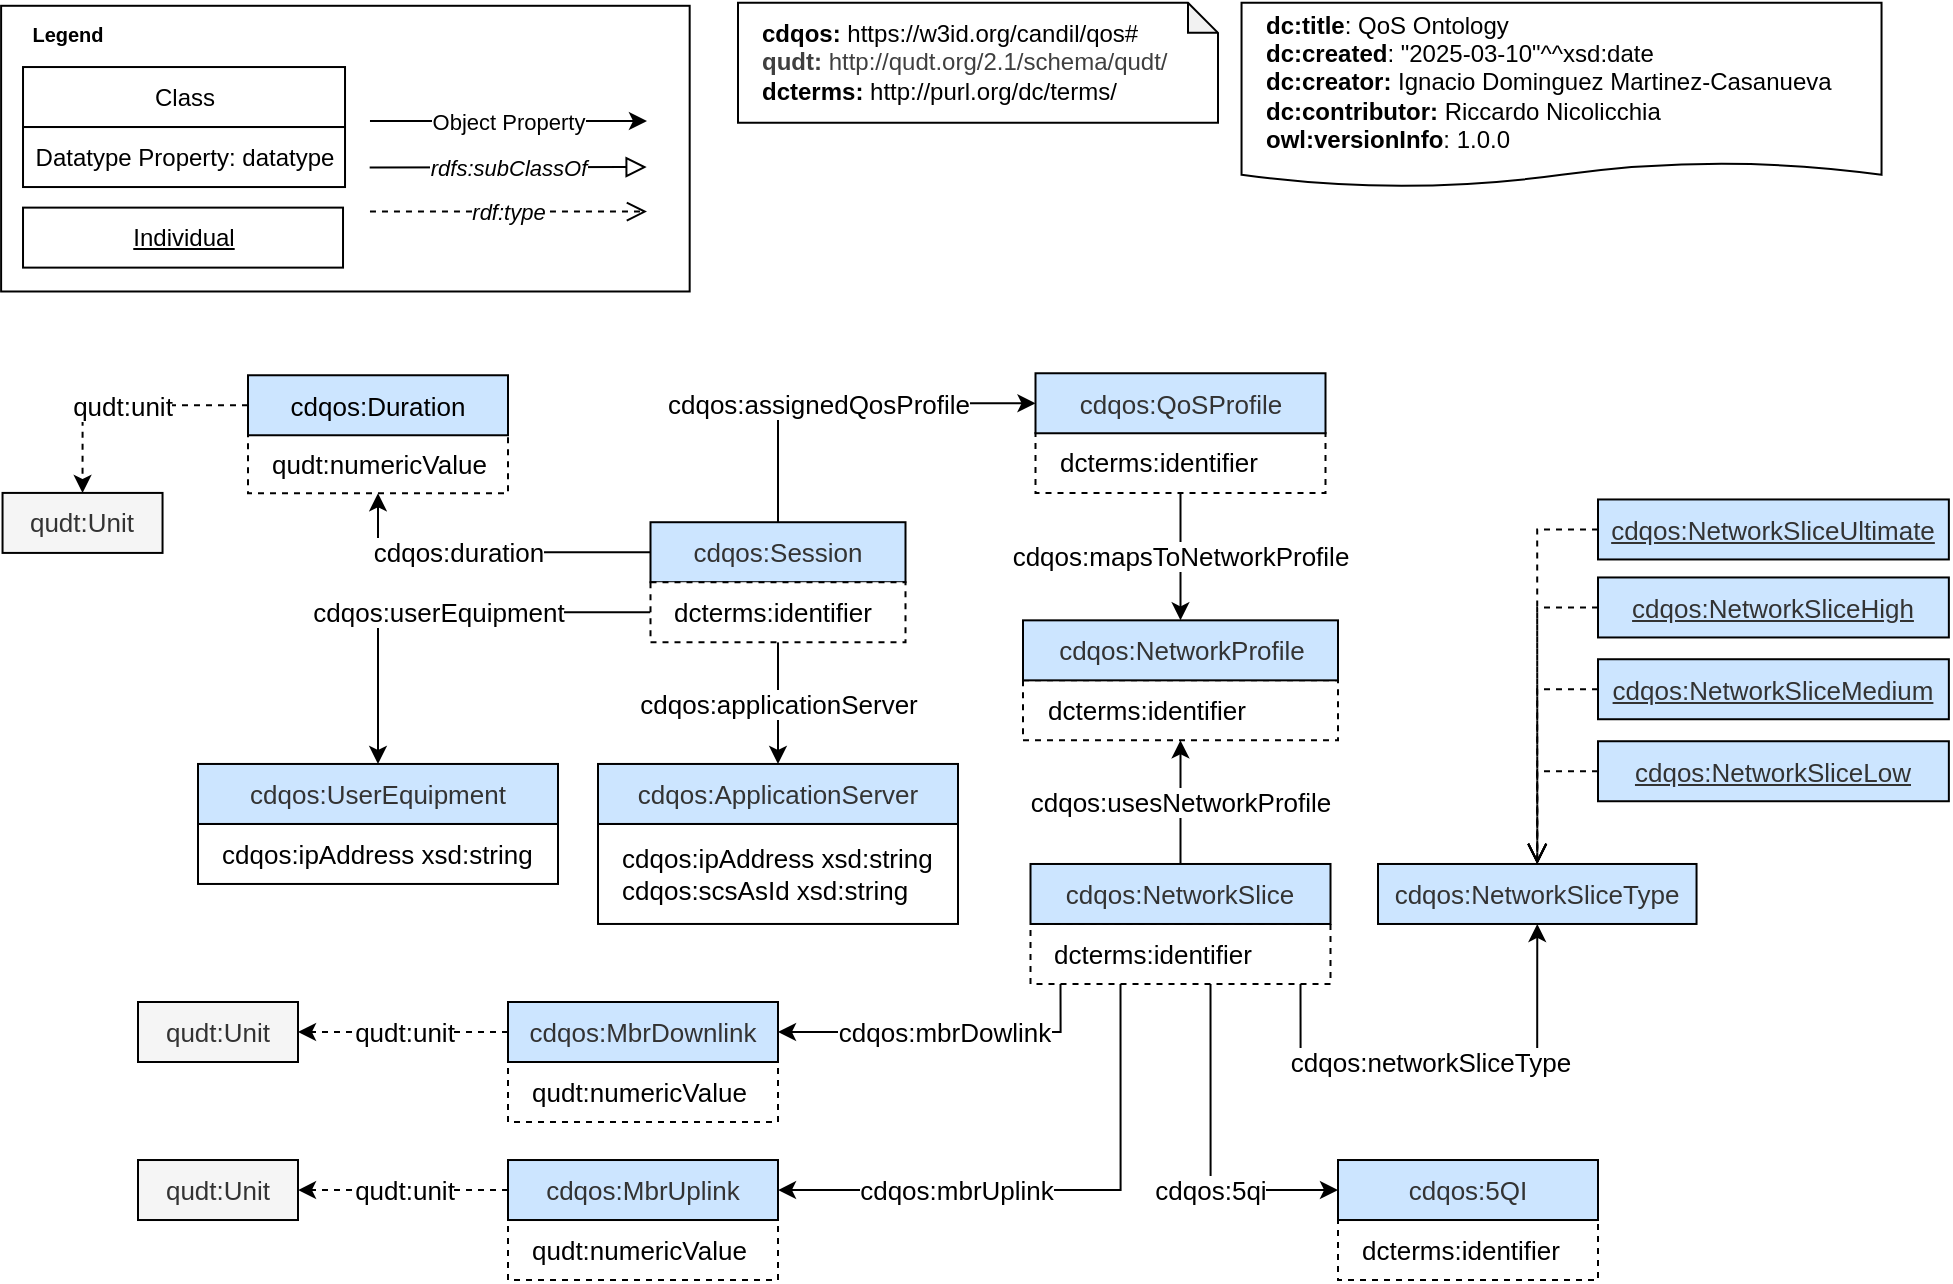 <mxfile version="26.0.16">
  <diagram name="1.6.0" id="q56wnoqVEh8Gdvt0d1WS">
    <mxGraphModel dx="328" dy="1307" grid="1" gridSize="10" guides="1" tooltips="1" connect="1" arrows="1" fold="1" page="1" pageScale="1" pageWidth="850" pageHeight="1100" math="0" shadow="0">
      <root>
        <mxCell id="QDwbroPs7Ss_z2PhNnUW-0" />
        <mxCell id="QDwbroPs7Ss_z2PhNnUW-1" parent="QDwbroPs7Ss_z2PhNnUW-0" />
        <mxCell id="cl3-p2SdGaeMXhn3IsyT-1" value="" style="rounded=0;whiteSpace=wrap;html=1;rotation=90;fontFamily=Helvetica;" parent="QDwbroPs7Ss_z2PhNnUW-1" vertex="1">
          <mxGeometry x="142.27" y="-108.82" width="142.85" height="344.28" as="geometry" />
        </mxCell>
        <mxCell id="cl3-p2SdGaeMXhn3IsyT-3" value="Class" style="rounded=0;whiteSpace=wrap;html=1;fontFamily=Helvetica;" parent="QDwbroPs7Ss_z2PhNnUW-1" vertex="1">
          <mxGeometry x="52.51" y="22.52" width="161" height="30" as="geometry" />
        </mxCell>
        <mxCell id="cl3-p2SdGaeMXhn3IsyT-4" value="Datatype Property: datatype" style="rounded=0;whiteSpace=wrap;html=1;fontFamily=Helvetica;" parent="QDwbroPs7Ss_z2PhNnUW-1" vertex="1">
          <mxGeometry x="52.51" y="52.52" width="161" height="30" as="geometry" />
        </mxCell>
        <mxCell id="cl3-p2SdGaeMXhn3IsyT-5" value="Object Property" style="endArrow=classic;html=1;rounded=0;labelPosition=right;verticalLabelPosition=bottom;align=center;verticalAlign=middle;fontFamily=Helvetica;" parent="QDwbroPs7Ss_z2PhNnUW-1" edge="1">
          <mxGeometry width="50" height="50" relative="1" as="geometry">
            <mxPoint x="225.99" y="49.52" as="sourcePoint" />
            <mxPoint x="364.49" y="49.52" as="targetPoint" />
            <mxPoint as="offset" />
          </mxGeometry>
        </mxCell>
        <mxCell id="cl3-p2SdGaeMXhn3IsyT-6" value="rdfs:subClassOf" style="endArrow=block;html=1;fontColor=#000000;endFill=0;endSize=8;arcSize=0;rounded=0;fontFamily=Helvetica;fontStyle=2" parent="QDwbroPs7Ss_z2PhNnUW-1" edge="1">
          <mxGeometry width="50" height="50" relative="1" as="geometry">
            <mxPoint x="225.83" y="72.79" as="sourcePoint" />
            <mxPoint x="364.33" y="72.51" as="targetPoint" />
          </mxGeometry>
        </mxCell>
        <mxCell id="cl3-p2SdGaeMXhn3IsyT-7" value="&lt;b style=&quot;font-size: 10px;&quot;&gt;&lt;font data-font-src=&quot;https://fonts.googleapis.com/css?family=Roboto+Condensed&quot;&gt;Legend&lt;/font&gt;&lt;/b&gt;" style="text;html=1;strokeColor=none;fillColor=none;align=center;verticalAlign=middle;whiteSpace=wrap;rounded=0;fontSize=10;fontFamily=Helvetica;" parent="QDwbroPs7Ss_z2PhNnUW-1" vertex="1">
          <mxGeometry x="50.0" y="-3.83" width="50" height="20" as="geometry" />
        </mxCell>
        <mxCell id="cl3-p2SdGaeMXhn3IsyT-8" value="&lt;u&gt;Individual&lt;/u&gt;" style="rounded=0;whiteSpace=wrap;html=1;fontFamily=Helvetica;" parent="QDwbroPs7Ss_z2PhNnUW-1" vertex="1">
          <mxGeometry x="52.51" y="92.81" width="160" height="30" as="geometry" />
        </mxCell>
        <mxCell id="cl3-p2SdGaeMXhn3IsyT-9" value="&lt;div&gt;&lt;b&gt;dc:title&lt;/b&gt;: QoS Ontology&lt;br&gt;&lt;/div&gt;&lt;div&gt;&lt;b&gt;dc:created&lt;/b&gt;: &quot;2025-03-10&quot;^^xsd:date&lt;/div&gt;&lt;div&gt;&lt;b&gt;dc:creator:&lt;/b&gt;&amp;nbsp;Ignacio Dominguez Martinez-Casanueva&lt;br&gt;&lt;/div&gt;&lt;div&gt;&lt;b&gt;dc:contributor: &lt;/b&gt;Riccardo Nicolicchia&lt;/div&gt;&lt;div&gt;&lt;b&gt;owl:versionInfo&lt;/b&gt;: 1.0.0&lt;br&gt;&lt;/div&gt;" style="shape=document;whiteSpace=wrap;html=1;boundedLbl=1;labelBackgroundColor=#ffffff;strokeColor=#000000;fontSize=12;fontColor=#000000;size=0.133;align=left;spacingLeft=10;" parent="QDwbroPs7Ss_z2PhNnUW-1" vertex="1">
          <mxGeometry x="661.77" y="-9.59" width="320" height="92.11" as="geometry" />
        </mxCell>
        <mxCell id="cl3-p2SdGaeMXhn3IsyT-16" value="&lt;span style=&quot;color: rgb(0, 0, 0); font-size: 11px;&quot;&gt;rdf:type&lt;/span&gt;" style="endArrow=open;html=1;rounded=0;labelPosition=right;verticalLabelPosition=bottom;align=center;verticalAlign=middle;fontFamily=Helvetica;dashed=1;strokeColor=default;fontSize=8;fontColor=#000099;labelBackgroundColor=default;endFill=0;endSize=8;fontStyle=2" parent="QDwbroPs7Ss_z2PhNnUW-1" edge="1">
          <mxGeometry width="50" height="50" relative="1" as="geometry">
            <mxPoint x="225.99" y="94.81" as="sourcePoint" />
            <mxPoint x="364.49" y="94.81" as="targetPoint" />
            <mxPoint as="offset" />
          </mxGeometry>
        </mxCell>
        <mxCell id="aqCi-B5LsCJdOwmkT9ij-2" value="cdqos:applicationServer" style="edgeStyle=orthogonalEdgeStyle;rounded=0;orthogonalLoop=1;jettySize=auto;html=1;exitX=0.5;exitY=1;exitDx=0;exitDy=0;entryX=0.5;entryY=0;entryDx=0;entryDy=0;fontSize=13;" edge="1" parent="QDwbroPs7Ss_z2PhNnUW-1" source="aqCi-B5LsCJdOwmkT9ij-34" target="aqCi-B5LsCJdOwmkT9ij-1">
          <mxGeometry relative="1" as="geometry">
            <mxPoint x="430" y="309.27" as="sourcePoint" />
          </mxGeometry>
        </mxCell>
        <mxCell id="aqCi-B5LsCJdOwmkT9ij-5" value="cdqos:userEquipment" style="edgeStyle=orthogonalEdgeStyle;rounded=0;orthogonalLoop=1;jettySize=auto;html=1;entryX=0.5;entryY=0;entryDx=0;entryDy=0;fontSize=13;exitX=0;exitY=0.5;exitDx=0;exitDy=0;" edge="1" parent="QDwbroPs7Ss_z2PhNnUW-1" source="aqCi-B5LsCJdOwmkT9ij-34" target="aqCi-B5LsCJdOwmkT9ij-4">
          <mxGeometry relative="1" as="geometry">
            <mxPoint x="340" y="294.27" as="sourcePoint" />
          </mxGeometry>
        </mxCell>
        <mxCell id="aqCi-B5LsCJdOwmkT9ij-8" value="cdqos:assignedQosProfile" style="edgeStyle=orthogonalEdgeStyle;rounded=0;orthogonalLoop=1;jettySize=auto;html=1;exitX=0.5;exitY=0;exitDx=0;exitDy=0;entryX=0;entryY=0.5;entryDx=0;entryDy=0;fontSize=13;" edge="1" parent="QDwbroPs7Ss_z2PhNnUW-1" source="cl3-p2SdGaeMXhn3IsyT-93" target="aqCi-B5LsCJdOwmkT9ij-7">
          <mxGeometry x="-0.155" relative="1" as="geometry">
            <mxPoint as="offset" />
          </mxGeometry>
        </mxCell>
        <mxCell id="aqCi-B5LsCJdOwmkT9ij-30" value="cdqos:duration" style="edgeStyle=orthogonalEdgeStyle;rounded=0;orthogonalLoop=1;jettySize=auto;html=1;exitX=0;exitY=0.5;exitDx=0;exitDy=0;entryX=0.5;entryY=1;entryDx=0;entryDy=0;fontSize=13;" edge="1" parent="QDwbroPs7Ss_z2PhNnUW-1" source="cl3-p2SdGaeMXhn3IsyT-93" target="aqCi-B5LsCJdOwmkT9ij-27">
          <mxGeometry x="0.162" relative="1" as="geometry">
            <mxPoint as="offset" />
          </mxGeometry>
        </mxCell>
        <mxCell id="cl3-p2SdGaeMXhn3IsyT-93" value="cdqos:Session" style="rounded=0;whiteSpace=wrap;html=1;snapToPoint=1;points=[[0.1,0],[0.2,0],[0.3,0],[0.4,0],[0.5,0],[0.6,0],[0.7,0],[0.8,0],[0.9,0],[0,0.1],[0,0.3],[0,0.5],[0,0.7],[0,0.9],[0.1,1],[0.2,1],[0.3,1],[0.4,1],[0.5,1],[0.6,1],[0.7,1],[0.8,1],[0.9,1],[1,0.1],[1,0.3],[1,0.5],[1,0.7],[1,0.9]];fillColor=#CCE5FF;strokeColor=#000000;fontSize=13;fontColor=#333333;" parent="QDwbroPs7Ss_z2PhNnUW-1" vertex="1">
          <mxGeometry x="366.25" y="250.11" width="127.5" height="30" as="geometry" />
        </mxCell>
        <mxCell id="aqCi-B5LsCJdOwmkT9ij-0" value="cdqos:ipAddress xsd:string&lt;div&gt;cdqos:scsAsId xsd:string&lt;/div&gt;" style="rounded=0;whiteSpace=wrap;html=1;snapToPoint=1;points=[[0.1,0],[0.2,0],[0.3,0],[0.4,0],[0.5,0],[0.6,0],[0.7,0],[0.8,0],[0.9,0],[0,0.1],[0,0.3],[0,0.5],[0,0.7],[0,0.9],[0.1,1],[0.2,1],[0.3,1],[0.4,1],[0.5,1],[0.6,1],[0.7,1],[0.8,1],[0.9,1],[1,0.1],[1,0.3],[1,0.5],[1,0.7],[1,0.9]];align=left;spacingLeft=10;fontSize=13;strokeColor=#000000;" vertex="1" parent="QDwbroPs7Ss_z2PhNnUW-1">
          <mxGeometry x="340" y="400.98" width="180" height="50" as="geometry" />
        </mxCell>
        <mxCell id="aqCi-B5LsCJdOwmkT9ij-1" value="cdqos:ApplicationServer" style="rounded=0;whiteSpace=wrap;html=1;snapToPoint=1;points=[[0.1,0],[0.2,0],[0.3,0],[0.4,0],[0.5,0],[0.6,0],[0.7,0],[0.8,0],[0.9,0],[0,0.1],[0,0.3],[0,0.5],[0,0.7],[0,0.9],[0.1,1],[0.2,1],[0.3,1],[0.4,1],[0.5,1],[0.6,1],[0.7,1],[0.8,1],[0.9,1],[1,0.1],[1,0.3],[1,0.5],[1,0.7],[1,0.9]];fillColor=#CCE5FF;strokeColor=#000000;fontSize=13;fontColor=#333333;" vertex="1" parent="QDwbroPs7Ss_z2PhNnUW-1">
          <mxGeometry x="340" y="370.98" width="180" height="30" as="geometry" />
        </mxCell>
        <mxCell id="aqCi-B5LsCJdOwmkT9ij-3" value="cdqos:ipAddress xsd:string" style="rounded=0;whiteSpace=wrap;html=1;snapToPoint=1;points=[[0.1,0],[0.2,0],[0.3,0],[0.4,0],[0.5,0],[0.6,0],[0.7,0],[0.8,0],[0.9,0],[0,0.1],[0,0.3],[0,0.5],[0,0.7],[0,0.9],[0.1,1],[0.2,1],[0.3,1],[0.4,1],[0.5,1],[0.6,1],[0.7,1],[0.8,1],[0.9,1],[1,0.1],[1,0.3],[1,0.5],[1,0.7],[1,0.9]];align=left;spacingLeft=10;fontSize=13;strokeColor=#000000;" vertex="1" parent="QDwbroPs7Ss_z2PhNnUW-1">
          <mxGeometry x="140" y="400.98" width="180" height="30" as="geometry" />
        </mxCell>
        <mxCell id="aqCi-B5LsCJdOwmkT9ij-4" value="cdqos:UserEquipment" style="rounded=0;whiteSpace=wrap;html=1;snapToPoint=1;points=[[0.1,0],[0.2,0],[0.3,0],[0.4,0],[0.5,0],[0.6,0],[0.7,0],[0.8,0],[0.9,0],[0,0.1],[0,0.3],[0,0.5],[0,0.7],[0,0.9],[0.1,1],[0.2,1],[0.3,1],[0.4,1],[0.5,1],[0.6,1],[0.7,1],[0.8,1],[0.9,1],[1,0.1],[1,0.3],[1,0.5],[1,0.7],[1,0.9]];fillColor=#CCE5FF;strokeColor=#000000;fontSize=13;fontColor=#333333;" vertex="1" parent="QDwbroPs7Ss_z2PhNnUW-1">
          <mxGeometry x="140" y="370.98" width="180" height="30" as="geometry" />
        </mxCell>
        <mxCell id="aqCi-B5LsCJdOwmkT9ij-10" value="cdqos:mapsToNetworkProfile" style="edgeStyle=orthogonalEdgeStyle;rounded=0;orthogonalLoop=1;jettySize=auto;html=1;exitX=0.5;exitY=1;exitDx=0;exitDy=0;entryX=0.5;entryY=0;entryDx=0;entryDy=0;fontSize=13;" edge="1" parent="QDwbroPs7Ss_z2PhNnUW-1" source="aqCi-B5LsCJdOwmkT9ij-31" target="aqCi-B5LsCJdOwmkT9ij-9">
          <mxGeometry relative="1" as="geometry" />
        </mxCell>
        <mxCell id="aqCi-B5LsCJdOwmkT9ij-13" value="cdqos:usesNetworkProfile" style="edgeStyle=orthogonalEdgeStyle;rounded=0;orthogonalLoop=1;jettySize=auto;html=1;exitX=0.5;exitY=0;exitDx=0;exitDy=0;entryX=0.5;entryY=1;entryDx=0;entryDy=0;fontSize=13;" edge="1" parent="QDwbroPs7Ss_z2PhNnUW-1" source="aqCi-B5LsCJdOwmkT9ij-11" target="aqCi-B5LsCJdOwmkT9ij-32">
          <mxGeometry x="-0.005" relative="1" as="geometry">
            <mxPoint as="offset" />
          </mxGeometry>
        </mxCell>
        <mxCell id="aqCi-B5LsCJdOwmkT9ij-22" value="cdqos:networkSliceType" style="edgeStyle=orthogonalEdgeStyle;rounded=0;orthogonalLoop=1;jettySize=auto;html=1;entryX=0.5;entryY=1;entryDx=0;entryDy=0;fontSize=13;exitX=0.9;exitY=1;exitDx=0;exitDy=0;" edge="1" parent="QDwbroPs7Ss_z2PhNnUW-1" source="aqCi-B5LsCJdOwmkT9ij-33" target="aqCi-B5LsCJdOwmkT9ij-14">
          <mxGeometry x="-0.084" relative="1" as="geometry">
            <mxPoint x="630" y="520" as="sourcePoint" />
            <Array as="points">
              <mxPoint x="691" y="520" />
              <mxPoint x="810" y="520" />
            </Array>
            <mxPoint as="offset" />
          </mxGeometry>
        </mxCell>
        <mxCell id="aqCi-B5LsCJdOwmkT9ij-14" value="cdqos:NetworkSliceType" style="rounded=0;whiteSpace=wrap;html=1;snapToPoint=1;points=[[0.1,0],[0.2,0],[0.3,0],[0.4,0],[0.5,0],[0.6,0],[0.7,0],[0.8,0],[0.9,0],[0,0.1],[0,0.3],[0,0.5],[0,0.7],[0,0.9],[0.1,1],[0.2,1],[0.3,1],[0.4,1],[0.5,1],[0.6,1],[0.7,1],[0.8,1],[0.9,1],[1,0.1],[1,0.3],[1,0.5],[1,0.7],[1,0.9]];fillColor=#CCE5FF;strokeColor=#000000;fontSize=13;fontColor=#333333;" vertex="1" parent="QDwbroPs7Ss_z2PhNnUW-1">
          <mxGeometry x="730" y="420.99" width="159.27" height="30" as="geometry" />
        </mxCell>
        <mxCell id="aqCi-B5LsCJdOwmkT9ij-15" value="cdqos:NetworkSliceLow" style="rounded=0;whiteSpace=wrap;html=1;snapToPoint=1;points=[[0.1,0],[0.2,0],[0.3,0],[0.4,0],[0.5,0],[0.6,0],[0.7,0],[0.8,0],[0.9,0],[0,0.1],[0,0.3],[0,0.5],[0,0.7],[0,0.9],[0.1,1],[0.2,1],[0.3,1],[0.4,1],[0.5,1],[0.6,1],[0.7,1],[0.8,1],[0.9,1],[1,0.1],[1,0.3],[1,0.5],[1,0.7],[1,0.9]];fillColor=#CCE5FF;strokeColor=#000000;fontSize=13;fontColor=#333333;fontStyle=4" vertex="1" parent="QDwbroPs7Ss_z2PhNnUW-1">
          <mxGeometry x="840" y="359.62" width="175.43" height="30" as="geometry" />
        </mxCell>
        <mxCell id="aqCi-B5LsCJdOwmkT9ij-16" value="cdqos:NetworkSliceMedium" style="rounded=0;whiteSpace=wrap;html=1;snapToPoint=1;points=[[0.1,0],[0.2,0],[0.3,0],[0.4,0],[0.5,0],[0.6,0],[0.7,0],[0.8,0],[0.9,0],[0,0.1],[0,0.3],[0,0.5],[0,0.7],[0,0.9],[0.1,1],[0.2,1],[0.3,1],[0.4,1],[0.5,1],[0.6,1],[0.7,1],[0.8,1],[0.9,1],[1,0.1],[1,0.3],[1,0.5],[1,0.7],[1,0.9]];fillColor=#CCE5FF;strokeColor=#000000;fontSize=13;fontColor=#333333;fontStyle=4" vertex="1" parent="QDwbroPs7Ss_z2PhNnUW-1">
          <mxGeometry x="840" y="318.62" width="175.43" height="30" as="geometry" />
        </mxCell>
        <mxCell id="aqCi-B5LsCJdOwmkT9ij-17" value="cdqos:NetworkSliceUltimate" style="rounded=0;whiteSpace=wrap;html=1;snapToPoint=1;points=[[0.1,0],[0.2,0],[0.3,0],[0.4,0],[0.5,0],[0.6,0],[0.7,0],[0.8,0],[0.9,0],[0,0.1],[0,0.3],[0,0.5],[0,0.7],[0,0.9],[0.1,1],[0.2,1],[0.3,1],[0.4,1],[0.5,1],[0.6,1],[0.7,1],[0.8,1],[0.9,1],[1,0.1],[1,0.3],[1,0.5],[1,0.7],[1,0.9]];fillColor=#CCE5FF;strokeColor=#000000;fontSize=13;fontColor=#333333;fontStyle=4" vertex="1" parent="QDwbroPs7Ss_z2PhNnUW-1">
          <mxGeometry x="840" y="238.73" width="175.43" height="30" as="geometry" />
        </mxCell>
        <mxCell id="aqCi-B5LsCJdOwmkT9ij-18" value="cdqos:NetworkSliceHigh" style="rounded=0;whiteSpace=wrap;html=1;snapToPoint=1;points=[[0.1,0],[0.2,0],[0.3,0],[0.4,0],[0.5,0],[0.6,0],[0.7,0],[0.8,0],[0.9,0],[0,0.1],[0,0.3],[0,0.5],[0,0.7],[0,0.9],[0.1,1],[0.2,1],[0.3,1],[0.4,1],[0.5,1],[0.6,1],[0.7,1],[0.8,1],[0.9,1],[1,0.1],[1,0.3],[1,0.5],[1,0.7],[1,0.9]];fillColor=#CCE5FF;strokeColor=#000000;fontSize=13;fontColor=#333333;fontStyle=4" vertex="1" parent="QDwbroPs7Ss_z2PhNnUW-1">
          <mxGeometry x="840" y="277.73" width="175.43" height="30" as="geometry" />
        </mxCell>
        <mxCell id="aqCi-B5LsCJdOwmkT9ij-19" value="" style="endArrow=open;html=1;fontColor=#000099;endFill=0;dashed=1;endSize=8;exitX=0;exitY=0.5;exitDx=0;exitDy=0;rounded=0;fontSize=13;edgeStyle=orthogonalEdgeStyle;strokeColor=#000000;entryX=0.5;entryY=0;entryDx=0;entryDy=0;" edge="1" parent="QDwbroPs7Ss_z2PhNnUW-1" source="aqCi-B5LsCJdOwmkT9ij-15" target="aqCi-B5LsCJdOwmkT9ij-14">
          <mxGeometry width="50" height="50" relative="1" as="geometry">
            <mxPoint x="1269" y="684.99" as="sourcePoint" />
            <mxPoint x="1162" y="428.99" as="targetPoint" />
          </mxGeometry>
        </mxCell>
        <mxCell id="aqCi-B5LsCJdOwmkT9ij-23" value="" style="endArrow=open;html=1;fontColor=#000099;endFill=0;dashed=1;endSize=8;exitX=0;exitY=0.5;exitDx=0;exitDy=0;rounded=0;fontSize=13;edgeStyle=orthogonalEdgeStyle;strokeColor=#000000;entryX=0.5;entryY=0;entryDx=0;entryDy=0;" edge="1" parent="QDwbroPs7Ss_z2PhNnUW-1" source="aqCi-B5LsCJdOwmkT9ij-16" target="aqCi-B5LsCJdOwmkT9ij-14">
          <mxGeometry width="50" height="50" relative="1" as="geometry">
            <mxPoint x="860" y="394.99" as="sourcePoint" />
            <mxPoint x="820" y="430.99" as="targetPoint" />
          </mxGeometry>
        </mxCell>
        <mxCell id="aqCi-B5LsCJdOwmkT9ij-24" value="" style="endArrow=open;html=1;fontColor=#000099;endFill=0;dashed=1;endSize=8;exitX=0;exitY=0.5;exitDx=0;exitDy=0;rounded=0;fontSize=13;edgeStyle=orthogonalEdgeStyle;strokeColor=#000000;entryX=0.5;entryY=0;entryDx=0;entryDy=0;" edge="1" parent="QDwbroPs7Ss_z2PhNnUW-1" source="aqCi-B5LsCJdOwmkT9ij-18" target="aqCi-B5LsCJdOwmkT9ij-14">
          <mxGeometry width="50" height="50" relative="1" as="geometry">
            <mxPoint x="860" y="353.99" as="sourcePoint" />
            <mxPoint x="820" y="430.99" as="targetPoint" />
          </mxGeometry>
        </mxCell>
        <mxCell id="aqCi-B5LsCJdOwmkT9ij-25" value="" style="endArrow=open;html=1;fontColor=#000099;endFill=0;dashed=1;endSize=8;exitX=0;exitY=0.5;exitDx=0;exitDy=0;rounded=0;fontSize=13;edgeStyle=orthogonalEdgeStyle;strokeColor=#000000;entryX=0.5;entryY=0;entryDx=0;entryDy=0;" edge="1" parent="QDwbroPs7Ss_z2PhNnUW-1" source="aqCi-B5LsCJdOwmkT9ij-17" target="aqCi-B5LsCJdOwmkT9ij-14">
          <mxGeometry width="50" height="50" relative="1" as="geometry">
            <mxPoint x="860" y="312.99" as="sourcePoint" />
            <mxPoint x="820" y="430.99" as="targetPoint" />
          </mxGeometry>
        </mxCell>
        <mxCell id="aqCi-B5LsCJdOwmkT9ij-26" value="qudt:Unit" style="rounded=0;whiteSpace=wrap;html=1;snapToPoint=1;points=[[0.1,0],[0.2,0],[0.3,0],[0.4,0],[0.5,0],[0.6,0],[0.7,0],[0.8,0],[0.9,0],[0,0.1],[0,0.3],[0,0.5],[0,0.7],[0,0.9],[0.1,1],[0.2,1],[0.3,1],[0.4,1],[0.5,1],[0.6,1],[0.7,1],[0.8,1],[0.9,1],[1,0.1],[1,0.3],[1,0.5],[1,0.7],[1,0.9]];fillColor=#f5f5f5;strokeColor=#000000;fontColor=#333333;fontSize=13;" vertex="1" parent="QDwbroPs7Ss_z2PhNnUW-1">
          <mxGeometry x="42.27" y="235.46" width="80" height="30" as="geometry" />
        </mxCell>
        <mxCell id="aqCi-B5LsCJdOwmkT9ij-27" value="qudt:numericValue" style="rounded=0;whiteSpace=wrap;html=1;snapToPoint=1;points=[[0.1,0],[0.2,0],[0.3,0],[0.4,0],[0.5,0],[0.6,0],[0.7,0],[0.8,0],[0.9,0],[0,0.1],[0,0.3],[0,0.5],[0,0.7],[0,0.9],[0.1,1],[0.2,1],[0.3,1],[0.4,1],[0.5,1],[0.6,1],[0.7,1],[0.8,1],[0.9,1],[1,0.1],[1,0.3],[1,0.5],[1,0.7],[1,0.9]];align=left;spacingLeft=10;fontSize=13;dashed=1;strokeColor=#000000;" vertex="1" parent="QDwbroPs7Ss_z2PhNnUW-1">
          <mxGeometry x="165" y="205.63" width="130" height="30" as="geometry" />
        </mxCell>
        <mxCell id="aqCi-B5LsCJdOwmkT9ij-29" value="cdqos:Duration" style="rounded=0;whiteSpace=wrap;html=1;snapToPoint=1;points=[[0.1,0],[0.2,0],[0.3,0],[0.4,0],[0.5,0],[0.6,0],[0.7,0],[0.8,0],[0.9,0],[0,0.1],[0,0.3],[0,0.5],[0,0.7],[0,0.9],[0.1,1],[0.2,1],[0.3,1],[0.4,1],[0.5,1],[0.6,1],[0.7,1],[0.8,1],[0.9,1],[1,0.1],[1,0.3],[1,0.5],[1,0.7],[1,0.9]];fillColor=#CCE5FF;strokeColor=#000000;fontSize=13;" vertex="1" parent="QDwbroPs7Ss_z2PhNnUW-1">
          <mxGeometry x="165" y="176.63" width="130" height="30" as="geometry" />
        </mxCell>
        <mxCell id="aqCi-B5LsCJdOwmkT9ij-31" value="dcterms:identifier" style="rounded=0;whiteSpace=wrap;html=1;snapToPoint=1;points=[[0.1,0],[0.2,0],[0.3,0],[0.4,0],[0.5,0],[0.6,0],[0.7,0],[0.8,0],[0.9,0],[0,0.1],[0,0.3],[0,0.5],[0,0.7],[0,0.9],[0.1,1],[0.2,1],[0.3,1],[0.4,1],[0.5,1],[0.6,1],[0.7,1],[0.8,1],[0.9,1],[1,0.1],[1,0.3],[1,0.5],[1,0.7],[1,0.9]];align=left;spacingLeft=10;fontSize=13;strokeColor=#000000;dashed=1;" vertex="1" parent="QDwbroPs7Ss_z2PhNnUW-1">
          <mxGeometry x="558.75" y="205.46" width="145" height="30" as="geometry" />
        </mxCell>
        <mxCell id="aqCi-B5LsCJdOwmkT9ij-7" value="cdqos:QoSProfile" style="rounded=0;whiteSpace=wrap;html=1;snapToPoint=1;points=[[0.1,0],[0.2,0],[0.3,0],[0.4,0],[0.5,0],[0.6,0],[0.7,0],[0.8,0],[0.9,0],[0,0.1],[0,0.3],[0,0.5],[0,0.7],[0,0.9],[0.1,1],[0.2,1],[0.3,1],[0.4,1],[0.5,1],[0.6,1],[0.7,1],[0.8,1],[0.9,1],[1,0.1],[1,0.3],[1,0.5],[1,0.7],[1,0.9]];fillColor=#CCE5FF;strokeColor=#000000;fontSize=13;fontColor=#333333;" vertex="1" parent="QDwbroPs7Ss_z2PhNnUW-1">
          <mxGeometry x="558.75" y="175.63" width="145" height="30" as="geometry" />
        </mxCell>
        <mxCell id="aqCi-B5LsCJdOwmkT9ij-32" value="dcterms:identifier" style="rounded=0;whiteSpace=wrap;html=1;snapToPoint=1;points=[[0.1,0],[0.2,0],[0.3,0],[0.4,0],[0.5,0],[0.6,0],[0.7,0],[0.8,0],[0.9,0],[0,0.1],[0,0.3],[0,0.5],[0,0.7],[0,0.9],[0.1,1],[0.2,1],[0.3,1],[0.4,1],[0.5,1],[0.6,1],[0.7,1],[0.8,1],[0.9,1],[1,0.1],[1,0.3],[1,0.5],[1,0.7],[1,0.9]];align=left;spacingLeft=10;fontSize=13;strokeColor=#000000;dashed=1;" vertex="1" parent="QDwbroPs7Ss_z2PhNnUW-1">
          <mxGeometry x="552.5" y="329.17" width="157.5" height="30" as="geometry" />
        </mxCell>
        <mxCell id="aqCi-B5LsCJdOwmkT9ij-37" value="cdqos:5qi" style="edgeStyle=orthogonalEdgeStyle;rounded=0;orthogonalLoop=1;jettySize=auto;html=1;exitX=0.6;exitY=1;exitDx=0;exitDy=0;entryX=0;entryY=0.5;entryDx=0;entryDy=0;fontSize=13;" edge="1" parent="QDwbroPs7Ss_z2PhNnUW-1" source="aqCi-B5LsCJdOwmkT9ij-33" target="aqCi-B5LsCJdOwmkT9ij-35">
          <mxGeometry x="0.236" relative="1" as="geometry">
            <mxPoint as="offset" />
          </mxGeometry>
        </mxCell>
        <mxCell id="aqCi-B5LsCJdOwmkT9ij-9" value="cdqos:NetworkProfile" style="rounded=0;whiteSpace=wrap;html=1;snapToPoint=1;points=[[0.1,0],[0.2,0],[0.3,0],[0.4,0],[0.5,0],[0.6,0],[0.7,0],[0.8,0],[0.9,0],[0,0.1],[0,0.3],[0,0.5],[0,0.7],[0,0.9],[0.1,1],[0.2,1],[0.3,1],[0.4,1],[0.5,1],[0.6,1],[0.7,1],[0.8,1],[0.9,1],[1,0.1],[1,0.3],[1,0.5],[1,0.7],[1,0.9]];fillColor=#CCE5FF;strokeColor=#000000;fontSize=13;fontColor=#333333;" vertex="1" parent="QDwbroPs7Ss_z2PhNnUW-1">
          <mxGeometry x="552.5" y="299.17" width="157.5" height="30" as="geometry" />
        </mxCell>
        <mxCell id="aqCi-B5LsCJdOwmkT9ij-46" value="cdqos:mbrDowlink" style="edgeStyle=orthogonalEdgeStyle;rounded=0;orthogonalLoop=1;jettySize=auto;html=1;exitX=0.1;exitY=1;exitDx=0;exitDy=0;entryX=1;entryY=0.5;entryDx=0;entryDy=0;fontSize=13;" edge="1" parent="QDwbroPs7Ss_z2PhNnUW-1" source="aqCi-B5LsCJdOwmkT9ij-33" target="aqCi-B5LsCJdOwmkT9ij-43">
          <mxGeometry x="0.0" relative="1" as="geometry">
            <Array as="points">
              <mxPoint x="571" y="505" />
            </Array>
            <mxPoint as="offset" />
          </mxGeometry>
        </mxCell>
        <mxCell id="aqCi-B5LsCJdOwmkT9ij-47" value="cdqos:mbrUplink" style="edgeStyle=orthogonalEdgeStyle;rounded=0;orthogonalLoop=1;jettySize=auto;html=1;exitX=0.3;exitY=1;exitDx=0;exitDy=0;entryX=1;entryY=0.5;entryDx=0;entryDy=0;fontSize=13;" edge="1" parent="QDwbroPs7Ss_z2PhNnUW-1" source="aqCi-B5LsCJdOwmkT9ij-33" target="aqCi-B5LsCJdOwmkT9ij-44">
          <mxGeometry x="0.349" relative="1" as="geometry">
            <mxPoint as="offset" />
          </mxGeometry>
        </mxCell>
        <mxCell id="aqCi-B5LsCJdOwmkT9ij-33" value="dcterms:identifier" style="rounded=0;whiteSpace=wrap;html=1;snapToPoint=1;points=[[0.1,0],[0.2,0],[0.3,0],[0.4,0],[0.5,0],[0.6,0],[0.7,0],[0.8,0],[0.9,0],[0,0.1],[0,0.3],[0,0.5],[0,0.7],[0,0.9],[0.1,1],[0.2,1],[0.3,1],[0.4,1],[0.5,1],[0.6,1],[0.7,1],[0.8,1],[0.9,1],[1,0.1],[1,0.3],[1,0.5],[1,0.7],[1,0.9]];align=left;spacingLeft=10;fontSize=13;strokeColor=#000000;dashed=1;" vertex="1" parent="QDwbroPs7Ss_z2PhNnUW-1">
          <mxGeometry x="556.25" y="450.99" width="150" height="30" as="geometry" />
        </mxCell>
        <mxCell id="aqCi-B5LsCJdOwmkT9ij-11" value="cdqos:NetworkSlice" style="rounded=0;whiteSpace=wrap;html=1;snapToPoint=1;points=[[0.1,0],[0.2,0],[0.3,0],[0.4,0],[0.5,0],[0.6,0],[0.7,0],[0.8,0],[0.9,0],[0,0.1],[0,0.3],[0,0.5],[0,0.7],[0,0.9],[0.1,1],[0.2,1],[0.3,1],[0.4,1],[0.5,1],[0.6,1],[0.7,1],[0.8,1],[0.9,1],[1,0.1],[1,0.3],[1,0.5],[1,0.7],[1,0.9]];fillColor=#CCE5FF;strokeColor=#000000;fontSize=13;fontColor=#333333;" vertex="1" parent="QDwbroPs7Ss_z2PhNnUW-1">
          <mxGeometry x="556.25" y="420.99" width="150" height="30" as="geometry" />
        </mxCell>
        <mxCell id="aqCi-B5LsCJdOwmkT9ij-34" value="dcterms:identifier" style="rounded=0;whiteSpace=wrap;html=1;snapToPoint=1;points=[[0.1,0],[0.2,0],[0.3,0],[0.4,0],[0.5,0],[0.6,0],[0.7,0],[0.8,0],[0.9,0],[0,0.1],[0,0.3],[0,0.5],[0,0.7],[0,0.9],[0.1,1],[0.2,1],[0.3,1],[0.4,1],[0.5,1],[0.6,1],[0.7,1],[0.8,1],[0.9,1],[1,0.1],[1,0.3],[1,0.5],[1,0.7],[1,0.9]];align=left;spacingLeft=10;fontSize=13;strokeColor=#000000;dashed=1;" vertex="1" parent="QDwbroPs7Ss_z2PhNnUW-1">
          <mxGeometry x="366.25" y="280.11" width="127.5" height="30" as="geometry" />
        </mxCell>
        <mxCell id="aqCi-B5LsCJdOwmkT9ij-36" value="dcterms:identifier" style="rounded=0;whiteSpace=wrap;html=1;snapToPoint=1;points=[[0.1,0],[0.2,0],[0.3,0],[0.4,0],[0.5,0],[0.6,0],[0.7,0],[0.8,0],[0.9,0],[0,0.1],[0,0.3],[0,0.5],[0,0.7],[0,0.9],[0.1,1],[0.2,1],[0.3,1],[0.4,1],[0.5,1],[0.6,1],[0.7,1],[0.8,1],[0.9,1],[1,0.1],[1,0.3],[1,0.5],[1,0.7],[1,0.9]];align=left;spacingLeft=10;fontSize=13;strokeColor=#000000;dashed=1;" vertex="1" parent="QDwbroPs7Ss_z2PhNnUW-1">
          <mxGeometry x="710" y="599.01" width="130" height="30" as="geometry" />
        </mxCell>
        <mxCell id="aqCi-B5LsCJdOwmkT9ij-35" value="cdqos:5QI" style="rounded=0;whiteSpace=wrap;html=1;snapToPoint=1;points=[[0.1,0],[0.2,0],[0.3,0],[0.4,0],[0.5,0],[0.6,0],[0.7,0],[0.8,0],[0.9,0],[0,0.1],[0,0.3],[0,0.5],[0,0.7],[0,0.9],[0.1,1],[0.2,1],[0.3,1],[0.4,1],[0.5,1],[0.6,1],[0.7,1],[0.8,1],[0.9,1],[1,0.1],[1,0.3],[1,0.5],[1,0.7],[1,0.9]];fillColor=#CCE5FF;strokeColor=#000000;fontSize=13;fontColor=#333333;" vertex="1" parent="QDwbroPs7Ss_z2PhNnUW-1">
          <mxGeometry x="710" y="569.01" width="130" height="30" as="geometry" />
        </mxCell>
        <mxCell id="aqCi-B5LsCJdOwmkT9ij-28" value="qudt:unit" style="edgeStyle=orthogonalEdgeStyle;rounded=0;orthogonalLoop=1;jettySize=auto;html=1;exitX=0;exitY=0.5;exitDx=0;exitDy=0;entryX=0.5;entryY=0;entryDx=0;entryDy=0;fontSize=13;startArrow=none;startFill=0;strokeColor=#000000;dashed=1;" edge="1" parent="QDwbroPs7Ss_z2PhNnUW-1" source="aqCi-B5LsCJdOwmkT9ij-29" target="aqCi-B5LsCJdOwmkT9ij-26">
          <mxGeometry relative="1" as="geometry" />
        </mxCell>
        <mxCell id="aqCi-B5LsCJdOwmkT9ij-42" value="&lt;div&gt;&lt;b style=&quot;background-color: transparent; color: light-dark(rgb(0, 0, 0), rgb(255, 255, 255));&quot;&gt;cdqos:&amp;nbsp;&lt;/b&gt;&lt;span style=&quot;white-space: pre; background-color: transparent; color: light-dark(rgb(0, 0, 0), rgb(255, 255, 255));&quot;&gt;https://w3id.org/candil/qos#&lt;/span&gt;&lt;/div&gt;&lt;div&gt;&lt;div style=&quot;border-color: var(--border-color);&quot;&gt;&lt;b style=&quot;background-color: transparent; color: rgb(63, 63, 63); scrollbar-color: light-dark(#e2e2e2, #4b4b4b)&lt;br/&gt;&#x9;&#x9;&#x9;&#x9;&#x9;light-dark(#fbfbfb, var(--dark-panel-color));&quot;&gt;qudt:&amp;nbsp;&lt;/b&gt;&lt;span style=&quot;background-color: transparent; color: rgb(63, 63, 63); scrollbar-color: light-dark(#e2e2e2, #4b4b4b)&lt;br/&gt;&#x9;&#x9;&#x9;&#x9;&#x9;light-dark(#fbfbfb, var(--dark-panel-color)); white-space: pre;&quot;&gt;http://qudt.org/2.1/schema/qudt/&lt;/span&gt;&lt;/div&gt;&lt;/div&gt;&lt;div&gt;&lt;b style=&quot;background-color: initial; color: light-dark(var(--text-color), var(--dark-text-color)); scrollbar-color: light-dark(#e2e2e2, #4b4b4b)&lt;br/&gt;&#x9;&#x9;&#x9;&#x9;&#x9;light-dark(#fbfbfb, var(--dark-panel-color)); border-color: var(--border-color);&quot;&gt;dcterms:&amp;nbsp;&lt;/b&gt;&lt;span style=&quot;background-color: initial; color: light-dark(var(--text-color), var(--dark-text-color)); scrollbar-color: light-dark(#e2e2e2, #4b4b4b)&lt;br/&gt;&#x9;&#x9;&#x9;&#x9;&#x9;light-dark(#fbfbfb, var(--dark-panel-color));&quot;&gt;http://purl.org/dc/terms/&lt;/span&gt;&lt;/div&gt;" style="shape=note;whiteSpace=wrap;html=1;backgroundOutline=1;darkOpacity=0.05;align=left;spacingLeft=10;size=15;" vertex="1" parent="QDwbroPs7Ss_z2PhNnUW-1">
          <mxGeometry x="410" y="-9.59" width="240" height="60" as="geometry" />
        </mxCell>
        <mxCell id="aqCi-B5LsCJdOwmkT9ij-48" value="qudt:numericValue" style="rounded=0;whiteSpace=wrap;html=1;snapToPoint=1;points=[[0.1,0],[0.2,0],[0.3,0],[0.4,0],[0.5,0],[0.6,0],[0.7,0],[0.8,0],[0.9,0],[0,0.1],[0,0.3],[0,0.5],[0,0.7],[0,0.9],[0.1,1],[0.2,1],[0.3,1],[0.4,1],[0.5,1],[0.6,1],[0.7,1],[0.8,1],[0.9,1],[1,0.1],[1,0.3],[1,0.5],[1,0.7],[1,0.9]];align=left;spacingLeft=10;fontSize=13;dashed=1;strokeColor=#000000;" vertex="1" parent="QDwbroPs7Ss_z2PhNnUW-1">
          <mxGeometry x="295" y="520" width="135" height="30" as="geometry" />
        </mxCell>
        <mxCell id="aqCi-B5LsCJdOwmkT9ij-43" value="cdqos:MbrDownlink" style="rounded=0;whiteSpace=wrap;html=1;snapToPoint=1;points=[[0.1,0],[0.2,0],[0.3,0],[0.4,0],[0.5,0],[0.6,0],[0.7,0],[0.8,0],[0.9,0],[0,0.1],[0,0.3],[0,0.5],[0,0.7],[0,0.9],[0.1,1],[0.2,1],[0.3,1],[0.4,1],[0.5,1],[0.6,1],[0.7,1],[0.8,1],[0.9,1],[1,0.1],[1,0.3],[1,0.5],[1,0.7],[1,0.9]];fillColor=#CCE5FF;strokeColor=#000000;fontSize=13;fontColor=#333333;" vertex="1" parent="QDwbroPs7Ss_z2PhNnUW-1">
          <mxGeometry x="295" y="490" width="135" height="30" as="geometry" />
        </mxCell>
        <mxCell id="aqCi-B5LsCJdOwmkT9ij-49" value="qudt:numericValue" style="rounded=0;whiteSpace=wrap;html=1;snapToPoint=1;points=[[0.1,0],[0.2,0],[0.3,0],[0.4,0],[0.5,0],[0.6,0],[0.7,0],[0.8,0],[0.9,0],[0,0.1],[0,0.3],[0,0.5],[0,0.7],[0,0.9],[0.1,1],[0.2,1],[0.3,1],[0.4,1],[0.5,1],[0.6,1],[0.7,1],[0.8,1],[0.9,1],[1,0.1],[1,0.3],[1,0.5],[1,0.7],[1,0.9]];align=left;spacingLeft=10;fontSize=13;dashed=1;strokeColor=#000000;" vertex="1" parent="QDwbroPs7Ss_z2PhNnUW-1">
          <mxGeometry x="295" y="599.01" width="135" height="30" as="geometry" />
        </mxCell>
        <mxCell id="aqCi-B5LsCJdOwmkT9ij-44" value="cdqos:MbrUplink" style="rounded=0;whiteSpace=wrap;html=1;snapToPoint=1;points=[[0.1,0],[0.2,0],[0.3,0],[0.4,0],[0.5,0],[0.6,0],[0.7,0],[0.8,0],[0.9,0],[0,0.1],[0,0.3],[0,0.5],[0,0.7],[0,0.9],[0.1,1],[0.2,1],[0.3,1],[0.4,1],[0.5,1],[0.6,1],[0.7,1],[0.8,1],[0.9,1],[1,0.1],[1,0.3],[1,0.5],[1,0.7],[1,0.9]];fillColor=#CCE5FF;strokeColor=#000000;fontSize=13;fontColor=#333333;" vertex="1" parent="QDwbroPs7Ss_z2PhNnUW-1">
          <mxGeometry x="295" y="569.01" width="135" height="30" as="geometry" />
        </mxCell>
        <mxCell id="aqCi-B5LsCJdOwmkT9ij-50" value="qudt:Unit" style="rounded=0;whiteSpace=wrap;html=1;snapToPoint=1;points=[[0.1,0],[0.2,0],[0.3,0],[0.4,0],[0.5,0],[0.6,0],[0.7,0],[0.8,0],[0.9,0],[0,0.1],[0,0.3],[0,0.5],[0,0.7],[0,0.9],[0.1,1],[0.2,1],[0.3,1],[0.4,1],[0.5,1],[0.6,1],[0.7,1],[0.8,1],[0.9,1],[1,0.1],[1,0.3],[1,0.5],[1,0.7],[1,0.9]];fillColor=#f5f5f5;strokeColor=#000000;fontColor=#333333;fontSize=13;" vertex="1" parent="QDwbroPs7Ss_z2PhNnUW-1">
          <mxGeometry x="110" y="490" width="80" height="30" as="geometry" />
        </mxCell>
        <mxCell id="aqCi-B5LsCJdOwmkT9ij-51" value="qudt:unit" style="edgeStyle=orthogonalEdgeStyle;rounded=0;orthogonalLoop=1;jettySize=auto;html=1;exitX=0;exitY=0.5;exitDx=0;exitDy=0;entryX=1;entryY=0.5;entryDx=0;entryDy=0;fontSize=13;startArrow=none;startFill=0;strokeColor=#000000;dashed=1;align=center;verticalAlign=middle;fontFamily=Helvetica;fontColor=default;labelBackgroundColor=default;endArrow=classic;" edge="1" parent="QDwbroPs7Ss_z2PhNnUW-1" source="aqCi-B5LsCJdOwmkT9ij-43" target="aqCi-B5LsCJdOwmkT9ij-50">
          <mxGeometry relative="1" as="geometry">
            <mxPoint x="175" y="211.01" as="sourcePoint" />
            <mxPoint x="92" y="254.01" as="targetPoint" />
          </mxGeometry>
        </mxCell>
        <mxCell id="aqCi-B5LsCJdOwmkT9ij-52" value="qudt:unit" style="edgeStyle=orthogonalEdgeStyle;rounded=0;orthogonalLoop=1;jettySize=auto;html=1;exitX=0;exitY=0.5;exitDx=0;exitDy=0;entryX=1;entryY=0.5;entryDx=0;entryDy=0;fontSize=13;startArrow=none;startFill=0;strokeColor=#000000;dashed=1;align=center;verticalAlign=middle;fontFamily=Helvetica;fontColor=default;labelBackgroundColor=default;endArrow=classic;" edge="1" parent="QDwbroPs7Ss_z2PhNnUW-1" source="aqCi-B5LsCJdOwmkT9ij-44" target="aqCi-B5LsCJdOwmkT9ij-53">
          <mxGeometry relative="1" as="geometry">
            <mxPoint x="305" y="515.01" as="sourcePoint" />
            <mxPoint x="232" y="575.01" as="targetPoint" />
          </mxGeometry>
        </mxCell>
        <mxCell id="aqCi-B5LsCJdOwmkT9ij-53" value="qudt:Unit" style="rounded=0;whiteSpace=wrap;html=1;snapToPoint=1;points=[[0.1,0],[0.2,0],[0.3,0],[0.4,0],[0.5,0],[0.6,0],[0.7,0],[0.8,0],[0.9,0],[0,0.1],[0,0.3],[0,0.5],[0,0.7],[0,0.9],[0.1,1],[0.2,1],[0.3,1],[0.4,1],[0.5,1],[0.6,1],[0.7,1],[0.8,1],[0.9,1],[1,0.1],[1,0.3],[1,0.5],[1,0.7],[1,0.9]];fillColor=#f5f5f5;strokeColor=#000000;fontColor=#333333;fontSize=13;" vertex="1" parent="QDwbroPs7Ss_z2PhNnUW-1">
          <mxGeometry x="110" y="569.01" width="80" height="30" as="geometry" />
        </mxCell>
      </root>
    </mxGraphModel>
  </diagram>
</mxfile>
